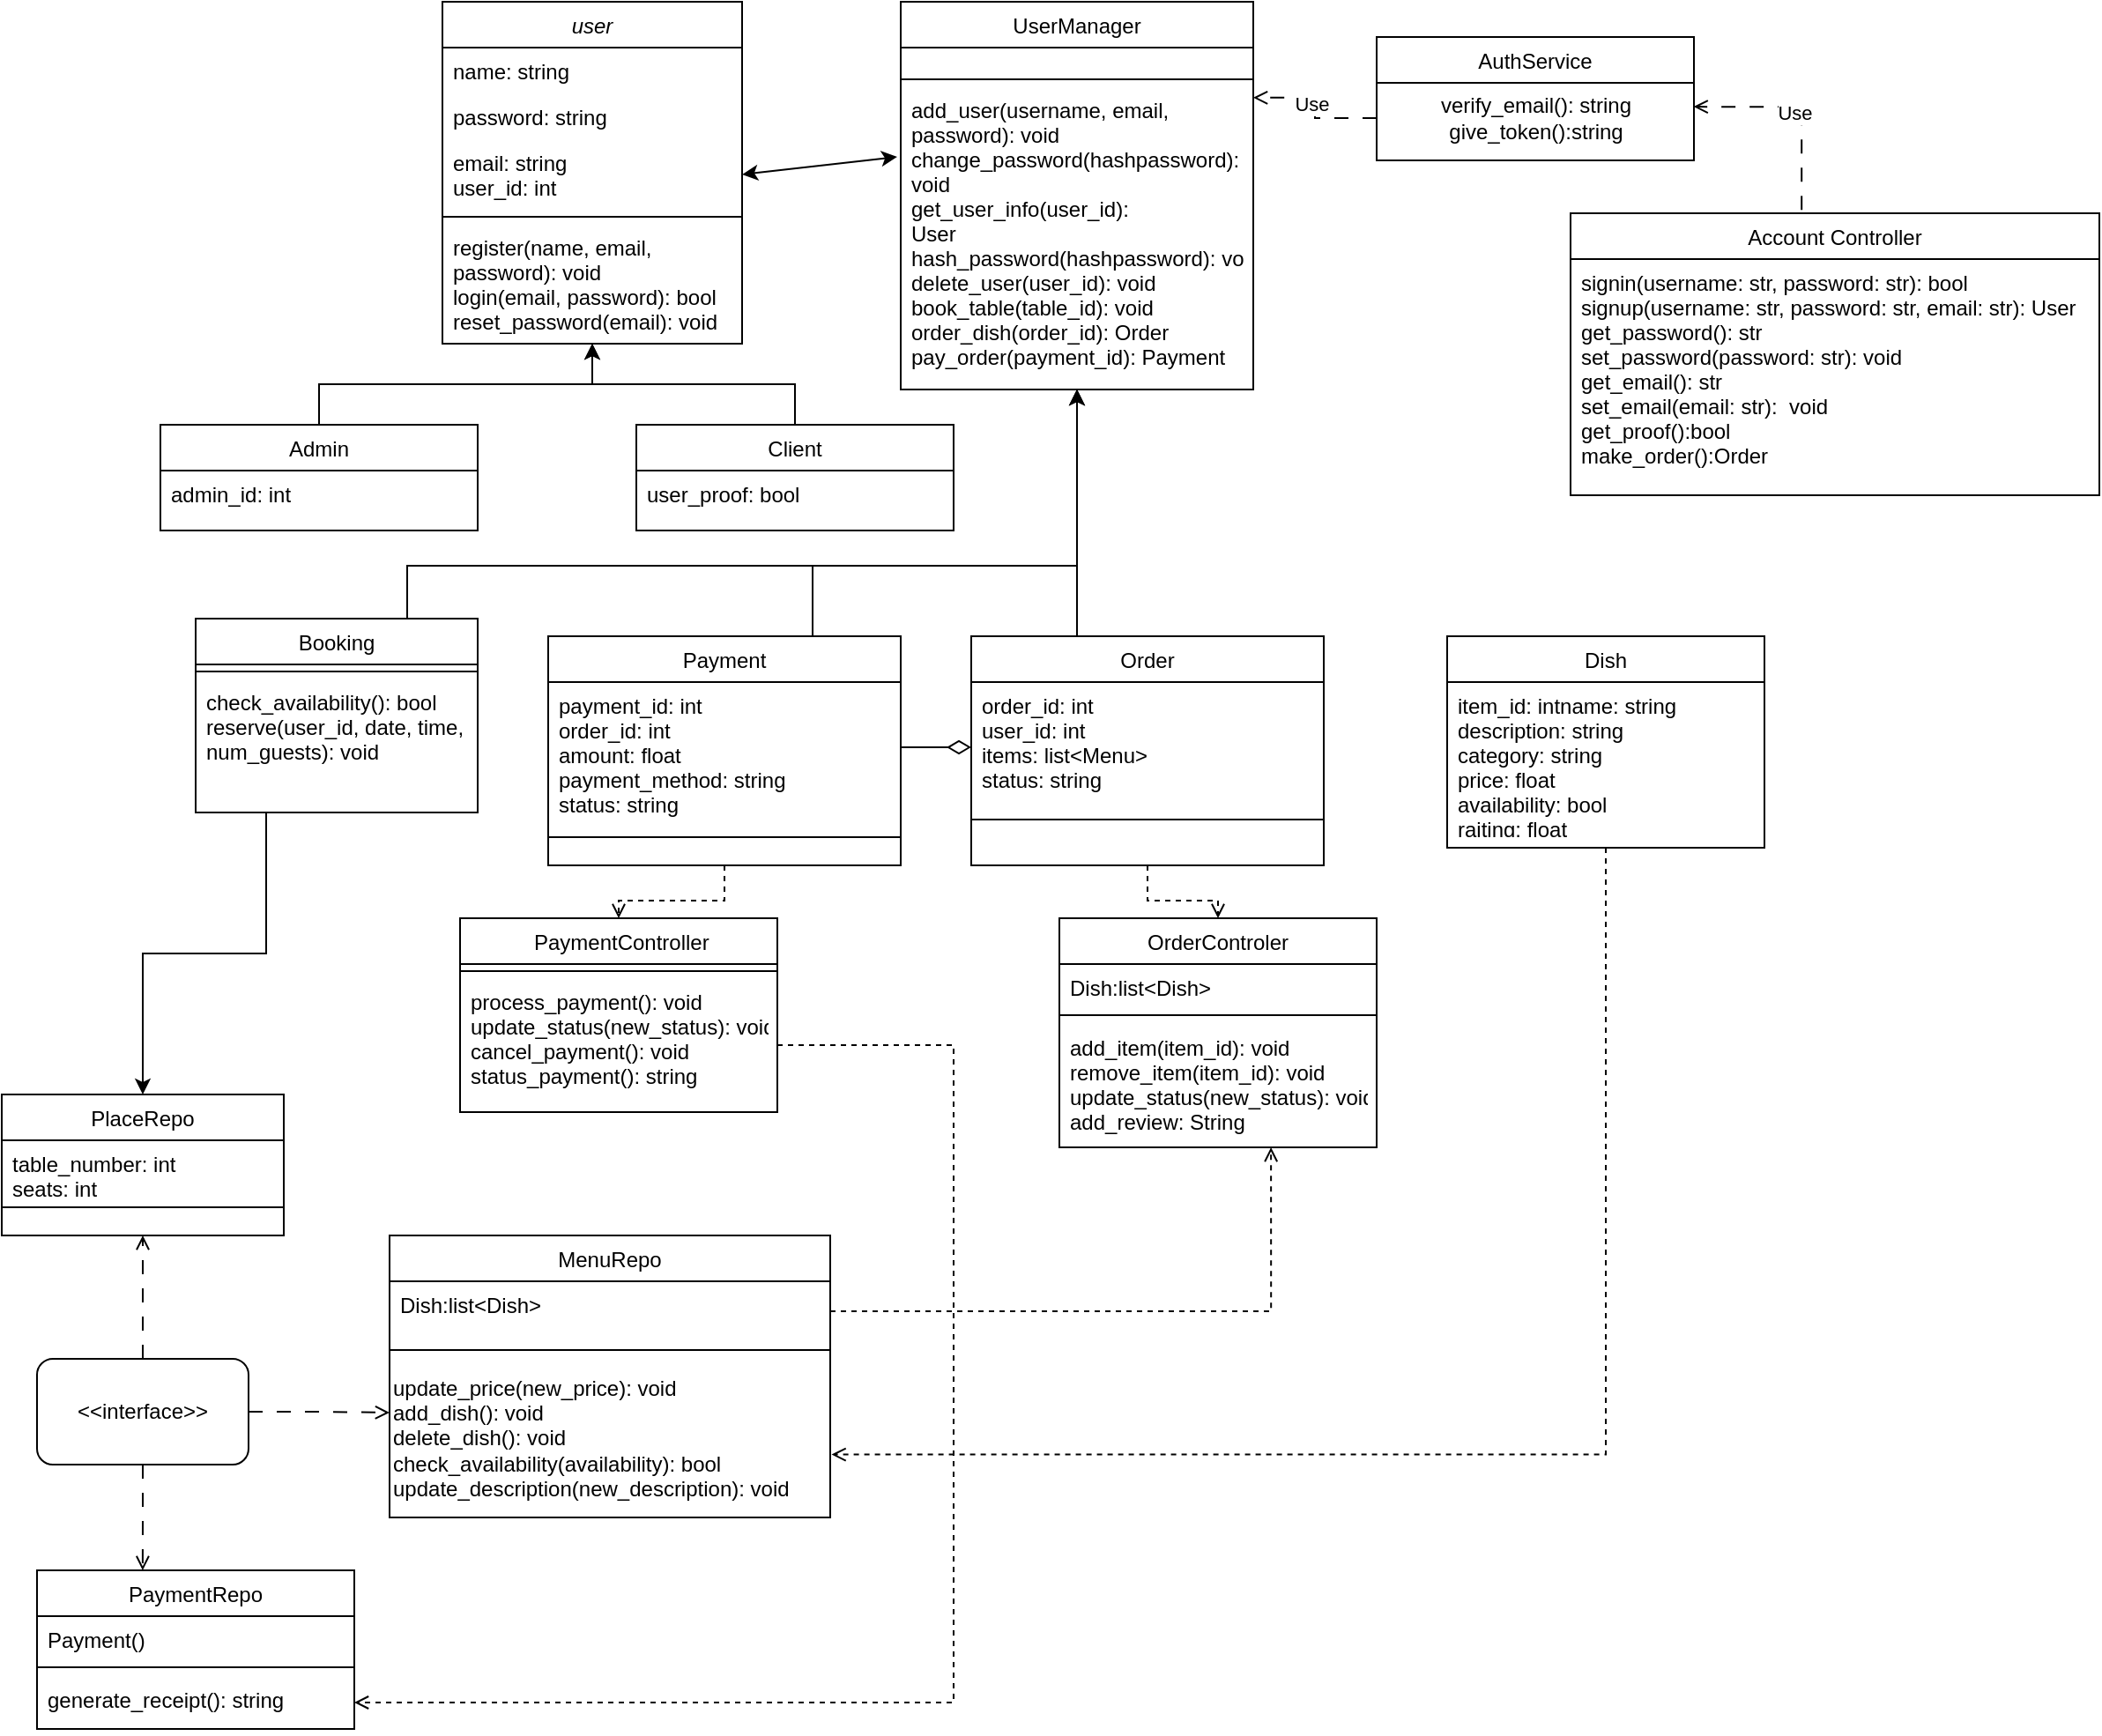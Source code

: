 <mxfile version="24.0.7" type="device">
  <diagram id="C5RBs43oDa-KdzZeNtuy" name="Page-1">
    <mxGraphModel dx="2327" dy="1965" grid="1" gridSize="10" guides="0" tooltips="1" connect="1" arrows="1" fold="1" page="1" pageScale="1" pageWidth="827" pageHeight="1169" math="0" shadow="0">
      <root>
        <mxCell id="WIyWlLk6GJQsqaUBKTNV-0" />
        <mxCell id="WIyWlLk6GJQsqaUBKTNV-1" parent="WIyWlLk6GJQsqaUBKTNV-0" />
        <mxCell id="zkfFHV4jXpPFQw0GAbJ--0" value="user" style="swimlane;fontStyle=2;align=center;verticalAlign=top;childLayout=stackLayout;horizontal=1;startSize=26;horizontalStack=0;resizeParent=1;resizeLast=0;collapsible=1;marginBottom=0;rounded=0;shadow=0;strokeWidth=1;" parent="WIyWlLk6GJQsqaUBKTNV-1" vertex="1">
          <mxGeometry x="110" y="-20" width="170" height="194" as="geometry">
            <mxRectangle x="230" y="140" width="160" height="26" as="alternateBounds" />
          </mxGeometry>
        </mxCell>
        <mxCell id="zkfFHV4jXpPFQw0GAbJ--1" value="name: string" style="text;align=left;verticalAlign=top;spacingLeft=4;spacingRight=4;overflow=hidden;rotatable=0;points=[[0,0.5],[1,0.5]];portConstraint=eastwest;" parent="zkfFHV4jXpPFQw0GAbJ--0" vertex="1">
          <mxGeometry y="26" width="170" height="26" as="geometry" />
        </mxCell>
        <mxCell id="zkfFHV4jXpPFQw0GAbJ--2" value="password: string" style="text;align=left;verticalAlign=top;spacingLeft=4;spacingRight=4;overflow=hidden;rotatable=0;points=[[0,0.5],[1,0.5]];portConstraint=eastwest;rounded=0;shadow=0;html=0;" parent="zkfFHV4jXpPFQw0GAbJ--0" vertex="1">
          <mxGeometry y="52" width="170" height="26" as="geometry" />
        </mxCell>
        <mxCell id="zkfFHV4jXpPFQw0GAbJ--3" value="email: string&#xa;user_id: int" style="text;align=left;verticalAlign=top;spacingLeft=4;spacingRight=4;overflow=hidden;rotatable=0;points=[[0,0.5],[1,0.5]];portConstraint=eastwest;rounded=0;shadow=0;html=0;" parent="zkfFHV4jXpPFQw0GAbJ--0" vertex="1">
          <mxGeometry y="78" width="170" height="40" as="geometry" />
        </mxCell>
        <mxCell id="zkfFHV4jXpPFQw0GAbJ--4" value="" style="line;html=1;strokeWidth=1;align=left;verticalAlign=middle;spacingTop=-1;spacingLeft=3;spacingRight=3;rotatable=0;labelPosition=right;points=[];portConstraint=eastwest;" parent="zkfFHV4jXpPFQw0GAbJ--0" vertex="1">
          <mxGeometry y="118" width="170" height="8" as="geometry" />
        </mxCell>
        <mxCell id="zkfFHV4jXpPFQw0GAbJ--5" value="register(name, email, &#xa;password): void&#xa;login(email, password): bool&#xa;reset_password(email): void" style="text;align=left;verticalAlign=top;spacingLeft=4;spacingRight=4;overflow=hidden;rotatable=0;points=[[0,0.5],[1,0.5]];portConstraint=eastwest;" parent="zkfFHV4jXpPFQw0GAbJ--0" vertex="1">
          <mxGeometry y="126" width="170" height="68" as="geometry" />
        </mxCell>
        <mxCell id="zkfFHV4jXpPFQw0GAbJ--6" value="PlaceRepo" style="swimlane;fontStyle=0;align=center;verticalAlign=top;childLayout=stackLayout;horizontal=1;startSize=26;horizontalStack=0;resizeParent=1;resizeLast=0;collapsible=1;marginBottom=0;rounded=0;shadow=0;strokeWidth=1;" parent="WIyWlLk6GJQsqaUBKTNV-1" vertex="1">
          <mxGeometry x="-140" y="600" width="160" height="80" as="geometry">
            <mxRectangle x="130" y="380" width="160" height="26" as="alternateBounds" />
          </mxGeometry>
        </mxCell>
        <mxCell id="zkfFHV4jXpPFQw0GAbJ--7" value="table_number: int&#xa;seats: int" style="text;align=left;verticalAlign=top;spacingLeft=4;spacingRight=4;overflow=hidden;rotatable=0;points=[[0,0.5],[1,0.5]];portConstraint=eastwest;" parent="zkfFHV4jXpPFQw0GAbJ--6" vertex="1">
          <mxGeometry y="26" width="160" height="34" as="geometry" />
        </mxCell>
        <mxCell id="zkfFHV4jXpPFQw0GAbJ--9" value="" style="line;html=1;strokeWidth=1;align=left;verticalAlign=middle;spacingTop=-1;spacingLeft=3;spacingRight=3;rotatable=0;labelPosition=right;points=[];portConstraint=eastwest;" parent="zkfFHV4jXpPFQw0GAbJ--6" vertex="1">
          <mxGeometry y="60" width="160" height="8" as="geometry" />
        </mxCell>
        <mxCell id="zkfFHV4jXpPFQw0GAbJ--13" value="Dish" style="swimlane;fontStyle=0;align=center;verticalAlign=top;childLayout=stackLayout;horizontal=1;startSize=26;horizontalStack=0;resizeParent=1;resizeLast=0;collapsible=1;marginBottom=0;rounded=0;shadow=0;strokeWidth=1;" parent="WIyWlLk6GJQsqaUBKTNV-1" vertex="1">
          <mxGeometry x="680" y="340" width="180" height="120" as="geometry">
            <mxRectangle x="330" y="360" width="170" height="26" as="alternateBounds" />
          </mxGeometry>
        </mxCell>
        <mxCell id="zkfFHV4jXpPFQw0GAbJ--14" value="item_id: intname: string&#xa;description: string&#xa;category: string&#xa;price: float&#xa;availability: bool&#xa;raiting: float" style="text;align=left;verticalAlign=top;spacingLeft=4;spacingRight=4;overflow=hidden;rotatable=0;points=[[0,0.5],[1,0.5]];portConstraint=eastwest;" parent="zkfFHV4jXpPFQw0GAbJ--13" vertex="1">
          <mxGeometry y="26" width="180" height="84" as="geometry" />
        </mxCell>
        <mxCell id="zkfFHV4jXpPFQw0GAbJ--17" value="UserManager" style="swimlane;fontStyle=0;align=center;verticalAlign=top;childLayout=stackLayout;horizontal=1;startSize=26;horizontalStack=0;resizeParent=1;resizeLast=0;collapsible=1;marginBottom=0;rounded=0;shadow=0;strokeWidth=1;" parent="WIyWlLk6GJQsqaUBKTNV-1" vertex="1">
          <mxGeometry x="370" y="-20" width="200" height="220" as="geometry">
            <mxRectangle x="550" y="140" width="160" height="26" as="alternateBounds" />
          </mxGeometry>
        </mxCell>
        <mxCell id="zkfFHV4jXpPFQw0GAbJ--18" value=" " style="text;align=left;verticalAlign=top;spacingLeft=4;spacingRight=4;overflow=hidden;rotatable=0;points=[[0,0.5],[1,0.5]];portConstraint=eastwest;" parent="zkfFHV4jXpPFQw0GAbJ--17" vertex="1">
          <mxGeometry y="26" width="200" height="14" as="geometry" />
        </mxCell>
        <mxCell id="zkfFHV4jXpPFQw0GAbJ--23" value="" style="line;html=1;strokeWidth=1;align=left;verticalAlign=middle;spacingTop=-1;spacingLeft=3;spacingRight=3;rotatable=0;labelPosition=right;points=[];portConstraint=eastwest;" parent="zkfFHV4jXpPFQw0GAbJ--17" vertex="1">
          <mxGeometry y="40" width="200" height="8" as="geometry" />
        </mxCell>
        <mxCell id="vr8BMnuC1cRPPVrgdq8o-1" value="add_user(username, email,&#xa;password): void&#xa;change_password(hashpassword):&#xa;void&#xa;get_user_info(user_id): &#xa;User&#xa;hash_password(hashpassword): void&#xa;delete_user(user_id): void&#xa;book_table(table_id): void&#xa;order_dish(order_id): Order&#xa;pay_order(payment_id): Payment" style="text;align=left;verticalAlign=top;spacingLeft=4;spacingRight=4;overflow=hidden;rotatable=0;points=[[0,0.5],[1,0.5]];portConstraint=eastwest;" parent="zkfFHV4jXpPFQw0GAbJ--17" vertex="1">
          <mxGeometry y="48" width="200" height="160" as="geometry" />
        </mxCell>
        <mxCell id="qma_NfdM18eDGnIWK3-P-87" style="edgeStyle=orthogonalEdgeStyle;rounded=0;orthogonalLoop=1;jettySize=auto;html=1;exitX=0.25;exitY=0;exitDx=0;exitDy=0;entryX=0.5;entryY=1;entryDx=0;entryDy=0;" parent="WIyWlLk6GJQsqaUBKTNV-1" source="vr8BMnuC1cRPPVrgdq8o-4" target="zkfFHV4jXpPFQw0GAbJ--17" edge="1">
          <mxGeometry relative="1" as="geometry">
            <Array as="points">
              <mxPoint x="470" y="340" />
            </Array>
          </mxGeometry>
        </mxCell>
        <mxCell id="qma_NfdM18eDGnIWK3-P-93" style="edgeStyle=orthogonalEdgeStyle;rounded=0;orthogonalLoop=1;jettySize=auto;html=1;exitX=0.5;exitY=1;exitDx=0;exitDy=0;entryX=0.5;entryY=0;entryDx=0;entryDy=0;dashed=1;endArrow=open;endFill=0;" parent="WIyWlLk6GJQsqaUBKTNV-1" source="vr8BMnuC1cRPPVrgdq8o-4" target="qma_NfdM18eDGnIWK3-P-67" edge="1">
          <mxGeometry relative="1" as="geometry" />
        </mxCell>
        <mxCell id="vr8BMnuC1cRPPVrgdq8o-4" value="Order" style="swimlane;fontStyle=0;align=center;verticalAlign=top;childLayout=stackLayout;horizontal=1;startSize=26;horizontalStack=0;resizeParent=1;resizeLast=0;collapsible=1;marginBottom=0;rounded=0;shadow=0;strokeWidth=1;" parent="WIyWlLk6GJQsqaUBKTNV-1" vertex="1">
          <mxGeometry x="410" y="340" width="200" height="130" as="geometry">
            <mxRectangle x="130" y="380" width="160" height="26" as="alternateBounds" />
          </mxGeometry>
        </mxCell>
        <mxCell id="vr8BMnuC1cRPPVrgdq8o-5" value="order_id: int&#xa;user_id: int&#xa;items: list&lt;Menu&gt;&#xa;status: string" style="text;align=left;verticalAlign=top;spacingLeft=4;spacingRight=4;overflow=hidden;rotatable=0;points=[[0,0.5],[1,0.5]];portConstraint=eastwest;" parent="vr8BMnuC1cRPPVrgdq8o-4" vertex="1">
          <mxGeometry y="26" width="200" height="74" as="geometry" />
        </mxCell>
        <mxCell id="vr8BMnuC1cRPPVrgdq8o-7" value="" style="line;html=1;strokeWidth=1;align=left;verticalAlign=middle;spacingTop=-1;spacingLeft=3;spacingRight=3;rotatable=0;labelPosition=right;points=[];portConstraint=eastwest;" parent="vr8BMnuC1cRPPVrgdq8o-4" vertex="1">
          <mxGeometry y="100" width="200" height="8" as="geometry" />
        </mxCell>
        <mxCell id="qma_NfdM18eDGnIWK3-P-85" style="edgeStyle=orthogonalEdgeStyle;rounded=0;orthogonalLoop=1;jettySize=auto;html=1;exitX=0.75;exitY=0;exitDx=0;exitDy=0;entryX=0.5;entryY=1;entryDx=0;entryDy=0;" parent="WIyWlLk6GJQsqaUBKTNV-1" source="vr8BMnuC1cRPPVrgdq8o-10" target="zkfFHV4jXpPFQw0GAbJ--17" edge="1">
          <mxGeometry relative="1" as="geometry">
            <Array as="points">
              <mxPoint x="320" y="300" />
              <mxPoint x="470" y="300" />
            </Array>
          </mxGeometry>
        </mxCell>
        <mxCell id="qma_NfdM18eDGnIWK3-P-89" style="edgeStyle=orthogonalEdgeStyle;rounded=0;orthogonalLoop=1;jettySize=auto;html=1;exitX=0.5;exitY=1;exitDx=0;exitDy=0;entryX=0.5;entryY=0;entryDx=0;entryDy=0;dashed=1;endArrow=open;endFill=0;" parent="WIyWlLk6GJQsqaUBKTNV-1" source="vr8BMnuC1cRPPVrgdq8o-10" target="qma_NfdM18eDGnIWK3-P-53" edge="1">
          <mxGeometry relative="1" as="geometry" />
        </mxCell>
        <mxCell id="vr8BMnuC1cRPPVrgdq8o-10" value="Payment" style="swimlane;fontStyle=0;align=center;verticalAlign=top;childLayout=stackLayout;horizontal=1;startSize=26;horizontalStack=0;resizeParent=1;resizeLast=0;collapsible=1;marginBottom=0;rounded=0;shadow=0;strokeWidth=1;" parent="WIyWlLk6GJQsqaUBKTNV-1" vertex="1">
          <mxGeometry x="170" y="340" width="200" height="130" as="geometry">
            <mxRectangle x="130" y="380" width="160" height="26" as="alternateBounds" />
          </mxGeometry>
        </mxCell>
        <mxCell id="vr8BMnuC1cRPPVrgdq8o-11" value="payment_id: int&#xa;order_id: int&#xa;amount: float&#xa;payment_method: string&#xa;status: string  " style="text;align=left;verticalAlign=top;spacingLeft=4;spacingRight=4;overflow=hidden;rotatable=0;points=[[0,0.5],[1,0.5]];portConstraint=eastwest;" parent="vr8BMnuC1cRPPVrgdq8o-10" vertex="1">
          <mxGeometry y="26" width="200" height="84" as="geometry" />
        </mxCell>
        <mxCell id="vr8BMnuC1cRPPVrgdq8o-13" value="" style="line;html=1;strokeWidth=1;align=left;verticalAlign=middle;spacingTop=-1;spacingLeft=3;spacingRight=3;rotatable=0;labelPosition=right;points=[];portConstraint=eastwest;" parent="vr8BMnuC1cRPPVrgdq8o-10" vertex="1">
          <mxGeometry y="110" width="200" height="8" as="geometry" />
        </mxCell>
        <mxCell id="rEorf54mz1UhWkraN7CU-1" style="edgeStyle=none;curved=1;rounded=0;orthogonalLoop=1;jettySize=auto;html=1;exitX=0.25;exitY=0;exitDx=0;exitDy=0;fontSize=12;startSize=8;endSize=8;" parent="WIyWlLk6GJQsqaUBKTNV-1" source="vr8BMnuC1cRPPVrgdq8o-10" target="vr8BMnuC1cRPPVrgdq8o-10" edge="1">
          <mxGeometry relative="1" as="geometry" />
        </mxCell>
        <mxCell id="qma_NfdM18eDGnIWK3-P-5" value="PaymentRepo" style="swimlane;fontStyle=0;align=center;verticalAlign=top;childLayout=stackLayout;horizontal=1;startSize=26;horizontalStack=0;resizeParent=1;resizeLast=0;collapsible=1;marginBottom=0;rounded=0;shadow=0;strokeWidth=1;" parent="WIyWlLk6GJQsqaUBKTNV-1" vertex="1">
          <mxGeometry x="-120" y="870" width="180" height="90" as="geometry">
            <mxRectangle x="330" y="360" width="170" height="26" as="alternateBounds" />
          </mxGeometry>
        </mxCell>
        <mxCell id="qma_NfdM18eDGnIWK3-P-6" value="Payment()" style="text;align=left;verticalAlign=top;spacingLeft=4;spacingRight=4;overflow=hidden;rotatable=0;points=[[0,0.5],[1,0.5]];portConstraint=eastwest;" parent="qma_NfdM18eDGnIWK3-P-5" vertex="1">
          <mxGeometry y="26" width="180" height="24" as="geometry" />
        </mxCell>
        <mxCell id="qma_NfdM18eDGnIWK3-P-7" value="" style="line;html=1;strokeWidth=1;align=left;verticalAlign=middle;spacingTop=-1;spacingLeft=3;spacingRight=3;rotatable=0;labelPosition=right;points=[];portConstraint=eastwest;" parent="qma_NfdM18eDGnIWK3-P-5" vertex="1">
          <mxGeometry y="50" width="180" height="10" as="geometry" />
        </mxCell>
        <mxCell id="qma_NfdM18eDGnIWK3-P-52" value="generate_receipt(): string " style="text;align=left;verticalAlign=top;spacingLeft=4;spacingRight=4;overflow=hidden;rotatable=0;points=[[0,0.5],[1,0.5]];portConstraint=eastwest;" parent="qma_NfdM18eDGnIWK3-P-5" vertex="1">
          <mxGeometry y="60" width="180" height="30" as="geometry" />
        </mxCell>
        <mxCell id="qma_NfdM18eDGnIWK3-P-86" style="edgeStyle=orthogonalEdgeStyle;rounded=0;orthogonalLoop=1;jettySize=auto;html=1;exitX=0.75;exitY=0;exitDx=0;exitDy=0;entryX=0.5;entryY=1;entryDx=0;entryDy=0;" parent="WIyWlLk6GJQsqaUBKTNV-1" source="qma_NfdM18eDGnIWK3-P-9" target="zkfFHV4jXpPFQw0GAbJ--17" edge="1">
          <mxGeometry relative="1" as="geometry">
            <Array as="points">
              <mxPoint x="90" y="300" />
              <mxPoint x="470" y="300" />
            </Array>
          </mxGeometry>
        </mxCell>
        <mxCell id="qma_NfdM18eDGnIWK3-P-88" style="edgeStyle=orthogonalEdgeStyle;rounded=0;orthogonalLoop=1;jettySize=auto;html=1;exitX=0.25;exitY=1;exitDx=0;exitDy=0;entryX=0.5;entryY=0;entryDx=0;entryDy=0;" parent="WIyWlLk6GJQsqaUBKTNV-1" source="qma_NfdM18eDGnIWK3-P-9" target="zkfFHV4jXpPFQw0GAbJ--6" edge="1">
          <mxGeometry relative="1" as="geometry" />
        </mxCell>
        <mxCell id="qma_NfdM18eDGnIWK3-P-9" value="Booking" style="swimlane;fontStyle=0;align=center;verticalAlign=top;childLayout=stackLayout;horizontal=1;startSize=26;horizontalStack=0;resizeParent=1;resizeLast=0;collapsible=1;marginBottom=0;rounded=0;shadow=0;strokeWidth=1;" parent="WIyWlLk6GJQsqaUBKTNV-1" vertex="1">
          <mxGeometry x="-30" y="330" width="160" height="110" as="geometry">
            <mxRectangle x="130" y="380" width="160" height="26" as="alternateBounds" />
          </mxGeometry>
        </mxCell>
        <mxCell id="qma_NfdM18eDGnIWK3-P-11" value="" style="line;html=1;strokeWidth=1;align=left;verticalAlign=middle;spacingTop=-1;spacingLeft=3;spacingRight=3;rotatable=0;labelPosition=right;points=[];portConstraint=eastwest;" parent="qma_NfdM18eDGnIWK3-P-9" vertex="1">
          <mxGeometry y="26" width="160" height="8" as="geometry" />
        </mxCell>
        <mxCell id="qma_NfdM18eDGnIWK3-P-12" value="check_availability(): bool&#xa;reserve(user_id, date, time,&#xa;num_guests): void" style="text;align=left;verticalAlign=top;spacingLeft=4;spacingRight=4;overflow=hidden;rotatable=0;points=[[0,0.5],[1,0.5]];portConstraint=eastwest;" parent="qma_NfdM18eDGnIWK3-P-9" vertex="1">
          <mxGeometry y="34" width="160" height="52" as="geometry" />
        </mxCell>
        <mxCell id="qma_NfdM18eDGnIWK3-P-17" value="MenuRepo" style="swimlane;fontStyle=0;align=center;verticalAlign=top;childLayout=stackLayout;horizontal=1;startSize=26;horizontalStack=0;resizeParent=1;resizeLast=0;collapsible=1;marginBottom=0;rounded=0;shadow=0;strokeWidth=1;" parent="WIyWlLk6GJQsqaUBKTNV-1" vertex="1">
          <mxGeometry x="80" y="680" width="250" height="160" as="geometry">
            <mxRectangle x="330" y="360" width="170" height="26" as="alternateBounds" />
          </mxGeometry>
        </mxCell>
        <mxCell id="qma_NfdM18eDGnIWK3-P-18" value="Dish:list&lt;Dish&gt;" style="text;align=left;verticalAlign=top;spacingLeft=4;spacingRight=4;overflow=hidden;rotatable=0;points=[[0,0.5],[1,0.5]];portConstraint=eastwest;" parent="qma_NfdM18eDGnIWK3-P-17" vertex="1">
          <mxGeometry y="26" width="250" height="34" as="geometry" />
        </mxCell>
        <mxCell id="qma_NfdM18eDGnIWK3-P-19" value="" style="line;html=1;strokeWidth=1;align=left;verticalAlign=middle;spacingTop=-1;spacingLeft=3;spacingRight=3;rotatable=0;labelPosition=right;points=[];portConstraint=eastwest;" parent="qma_NfdM18eDGnIWK3-P-17" vertex="1">
          <mxGeometry y="60" width="250" height="10" as="geometry" />
        </mxCell>
        <mxCell id="qma_NfdM18eDGnIWK3-P-20" value="update_price(new_price): void&lt;div&gt;add_dish(): void&lt;/div&gt;&lt;div&gt;delete_dish(): void&lt;/div&gt;&lt;div&gt;check_availability(availability): bool&lt;/div&gt;&lt;div&gt;update_description(new_description): void&lt;/div&gt;" style="text;html=1;align=left;verticalAlign=middle;resizable=0;points=[];autosize=1;strokeColor=none;fillColor=none;" parent="qma_NfdM18eDGnIWK3-P-17" vertex="1">
          <mxGeometry y="70" width="250" height="90" as="geometry" />
        </mxCell>
        <mxCell id="qma_NfdM18eDGnIWK3-P-41" style="edgeStyle=orthogonalEdgeStyle;rounded=0;orthogonalLoop=1;jettySize=auto;html=1;exitX=0.5;exitY=0;exitDx=0;exitDy=0;entryX=0.5;entryY=1;entryDx=0;entryDy=0;" parent="WIyWlLk6GJQsqaUBKTNV-1" source="qma_NfdM18eDGnIWK3-P-21" target="zkfFHV4jXpPFQw0GAbJ--0" edge="1">
          <mxGeometry relative="1" as="geometry" />
        </mxCell>
        <mxCell id="qma_NfdM18eDGnIWK3-P-21" value="Admin" style="swimlane;fontStyle=0;align=center;verticalAlign=top;childLayout=stackLayout;horizontal=1;startSize=26;horizontalStack=0;resizeParent=1;resizeLast=0;collapsible=1;marginBottom=0;rounded=0;shadow=0;strokeWidth=1;" parent="WIyWlLk6GJQsqaUBKTNV-1" vertex="1">
          <mxGeometry x="-50" y="220" width="180" height="60" as="geometry">
            <mxRectangle x="330" y="360" width="170" height="26" as="alternateBounds" />
          </mxGeometry>
        </mxCell>
        <mxCell id="qma_NfdM18eDGnIWK3-P-22" value="admin_id: int" style="text;align=left;verticalAlign=top;spacingLeft=4;spacingRight=4;overflow=hidden;rotatable=0;points=[[0,0.5],[1,0.5]];portConstraint=eastwest;" parent="qma_NfdM18eDGnIWK3-P-21" vertex="1">
          <mxGeometry y="26" width="180" height="34" as="geometry" />
        </mxCell>
        <mxCell id="qma_NfdM18eDGnIWK3-P-42" style="edgeStyle=orthogonalEdgeStyle;rounded=0;orthogonalLoop=1;jettySize=auto;html=1;exitX=0.5;exitY=0;exitDx=0;exitDy=0;entryX=0.5;entryY=1;entryDx=0;entryDy=0;" parent="WIyWlLk6GJQsqaUBKTNV-1" source="qma_NfdM18eDGnIWK3-P-25" target="zkfFHV4jXpPFQw0GAbJ--0" edge="1">
          <mxGeometry relative="1" as="geometry" />
        </mxCell>
        <mxCell id="qma_NfdM18eDGnIWK3-P-25" value="Client" style="swimlane;fontStyle=0;align=center;verticalAlign=top;childLayout=stackLayout;horizontal=1;startSize=26;horizontalStack=0;resizeParent=1;resizeLast=0;collapsible=1;marginBottom=0;rounded=0;shadow=0;strokeWidth=1;" parent="WIyWlLk6GJQsqaUBKTNV-1" vertex="1">
          <mxGeometry x="220" y="220" width="180" height="60" as="geometry">
            <mxRectangle x="330" y="360" width="170" height="26" as="alternateBounds" />
          </mxGeometry>
        </mxCell>
        <mxCell id="qma_NfdM18eDGnIWK3-P-26" value="user_proof: bool" style="text;align=left;verticalAlign=top;spacingLeft=4;spacingRight=4;overflow=hidden;rotatable=0;points=[[0,0.5],[1,0.5]];portConstraint=eastwest;" parent="qma_NfdM18eDGnIWK3-P-25" vertex="1">
          <mxGeometry y="26" width="180" height="34" as="geometry" />
        </mxCell>
        <mxCell id="qma_NfdM18eDGnIWK3-P-43" value="AuthService" style="swimlane;fontStyle=0;align=center;verticalAlign=top;childLayout=stackLayout;horizontal=1;startSize=26;horizontalStack=0;resizeParent=1;resizeLast=0;collapsible=1;marginBottom=0;rounded=0;shadow=0;strokeWidth=1;" parent="WIyWlLk6GJQsqaUBKTNV-1" vertex="1">
          <mxGeometry x="640" width="180" height="70" as="geometry">
            <mxRectangle x="550" y="140" width="160" height="26" as="alternateBounds" />
          </mxGeometry>
        </mxCell>
        <mxCell id="qma_NfdM18eDGnIWK3-P-51" value="verify_email(): string&lt;div&gt;give_token():string&lt;/div&gt;" style="text;html=1;align=center;verticalAlign=middle;resizable=0;points=[];autosize=1;strokeColor=none;fillColor=none;" parent="qma_NfdM18eDGnIWK3-P-43" vertex="1">
          <mxGeometry y="26" width="180" height="40" as="geometry" />
        </mxCell>
        <mxCell id="qma_NfdM18eDGnIWK3-P-47" value="Account Controller" style="swimlane;fontStyle=0;align=center;verticalAlign=top;childLayout=stackLayout;horizontal=1;startSize=26;horizontalStack=0;resizeParent=1;resizeLast=0;collapsible=1;marginBottom=0;rounded=0;shadow=0;strokeWidth=1;" parent="WIyWlLk6GJQsqaUBKTNV-1" vertex="1">
          <mxGeometry x="750" y="100" width="300" height="160" as="geometry">
            <mxRectangle x="550" y="140" width="160" height="26" as="alternateBounds" />
          </mxGeometry>
        </mxCell>
        <mxCell id="qma_NfdM18eDGnIWK3-P-50" value="signin(username: str, password: str): bool &#xa;signup(username: str, password: str, email: str): User&#xa;get_password(): str&#xa;set_password(password: str): void&#xa;get_email(): str&#xa;set_email(email: str):  void&#xa;get_proof():bool&#xa;make_order():Order" style="text;align=left;verticalAlign=top;spacingLeft=4;spacingRight=4;overflow=hidden;rotatable=0;points=[[0,0.5],[1,0.5]];portConstraint=eastwest;" parent="qma_NfdM18eDGnIWK3-P-47" vertex="1">
          <mxGeometry y="26" width="300" height="124" as="geometry" />
        </mxCell>
        <mxCell id="qma_NfdM18eDGnIWK3-P-53" value=" PaymentController" style="swimlane;fontStyle=0;align=center;verticalAlign=top;childLayout=stackLayout;horizontal=1;startSize=26;horizontalStack=0;resizeParent=1;resizeLast=0;collapsible=1;marginBottom=0;rounded=0;shadow=0;strokeWidth=1;" parent="WIyWlLk6GJQsqaUBKTNV-1" vertex="1">
          <mxGeometry x="120" y="500" width="180" height="110" as="geometry">
            <mxRectangle x="130" y="380" width="160" height="26" as="alternateBounds" />
          </mxGeometry>
        </mxCell>
        <mxCell id="qma_NfdM18eDGnIWK3-P-55" value="" style="line;html=1;strokeWidth=1;align=left;verticalAlign=middle;spacingTop=-1;spacingLeft=3;spacingRight=3;rotatable=0;labelPosition=right;points=[];portConstraint=eastwest;" parent="qma_NfdM18eDGnIWK3-P-53" vertex="1">
          <mxGeometry y="26" width="180" height="8" as="geometry" />
        </mxCell>
        <mxCell id="qma_NfdM18eDGnIWK3-P-54" value="process_payment(): void&#xa;update_status(new_status): void&#xa;cancel_payment(): void&#xa;status_payment(): string&#xa;" style="text;align=left;verticalAlign=top;spacingLeft=4;spacingRight=4;overflow=hidden;rotatable=0;points=[[0,0.5],[1,0.5]];portConstraint=eastwest;" parent="qma_NfdM18eDGnIWK3-P-53" vertex="1">
          <mxGeometry y="34" width="180" height="76" as="geometry" />
        </mxCell>
        <mxCell id="qma_NfdM18eDGnIWK3-P-62" style="edgeStyle=orthogonalEdgeStyle;rounded=0;orthogonalLoop=1;jettySize=auto;html=1;exitX=0.5;exitY=0;exitDx=0;exitDy=0;entryX=0.5;entryY=1;entryDx=0;entryDy=0;dashed=1;dashPattern=8 8;endArrow=open;endFill=0;" parent="WIyWlLk6GJQsqaUBKTNV-1" source="qma_NfdM18eDGnIWK3-P-61" target="zkfFHV4jXpPFQw0GAbJ--6" edge="1">
          <mxGeometry relative="1" as="geometry">
            <mxPoint x="-50" y="690" as="targetPoint" />
          </mxGeometry>
        </mxCell>
        <mxCell id="qma_NfdM18eDGnIWK3-P-61" value="&amp;lt;&amp;lt;interface&amp;gt;&amp;gt;" style="rounded=1;whiteSpace=wrap;html=1;" parent="WIyWlLk6GJQsqaUBKTNV-1" vertex="1">
          <mxGeometry x="-120" y="750" width="120" height="60" as="geometry" />
        </mxCell>
        <mxCell id="qma_NfdM18eDGnIWK3-P-63" style="edgeStyle=orthogonalEdgeStyle;rounded=0;orthogonalLoop=1;jettySize=auto;html=1;exitX=1;exitY=0.5;exitDx=0;exitDy=0;entryX=0;entryY=0.339;entryDx=0;entryDy=0;entryPerimeter=0;dashed=1;dashPattern=8 8;endArrow=open;endFill=0;" parent="WIyWlLk6GJQsqaUBKTNV-1" source="qma_NfdM18eDGnIWK3-P-61" target="qma_NfdM18eDGnIWK3-P-20" edge="1">
          <mxGeometry relative="1" as="geometry" />
        </mxCell>
        <mxCell id="qma_NfdM18eDGnIWK3-P-67" value="OrderControler" style="swimlane;fontStyle=0;align=center;verticalAlign=top;childLayout=stackLayout;horizontal=1;startSize=26;horizontalStack=0;resizeParent=1;resizeLast=0;collapsible=1;marginBottom=0;rounded=0;shadow=0;strokeWidth=1;" parent="WIyWlLk6GJQsqaUBKTNV-1" vertex="1">
          <mxGeometry x="460" y="500" width="180" height="130" as="geometry">
            <mxRectangle x="330" y="360" width="170" height="26" as="alternateBounds" />
          </mxGeometry>
        </mxCell>
        <mxCell id="qma_NfdM18eDGnIWK3-P-68" value="Dish:list&lt;Dish&gt;" style="text;align=left;verticalAlign=top;spacingLeft=4;spacingRight=4;overflow=hidden;rotatable=0;points=[[0,0.5],[1,0.5]];portConstraint=eastwest;" parent="qma_NfdM18eDGnIWK3-P-67" vertex="1">
          <mxGeometry y="26" width="180" height="24" as="geometry" />
        </mxCell>
        <mxCell id="qma_NfdM18eDGnIWK3-P-69" value="" style="line;html=1;strokeWidth=1;align=left;verticalAlign=middle;spacingTop=-1;spacingLeft=3;spacingRight=3;rotatable=0;labelPosition=right;points=[];portConstraint=eastwest;" parent="qma_NfdM18eDGnIWK3-P-67" vertex="1">
          <mxGeometry y="50" width="180" height="10" as="geometry" />
        </mxCell>
        <mxCell id="qma_NfdM18eDGnIWK3-P-70" value="add_item(item_id): void&#xa;remove_item(item_id): void&#xa;update_status(new_status): void&#xa;add_review: String&#xa;" style="text;align=left;verticalAlign=top;spacingLeft=4;spacingRight=4;overflow=hidden;rotatable=0;points=[[0,0.5],[1,0.5]];portConstraint=eastwest;" parent="qma_NfdM18eDGnIWK3-P-67" vertex="1">
          <mxGeometry y="60" width="180" height="70" as="geometry" />
        </mxCell>
        <mxCell id="qma_NfdM18eDGnIWK3-P-71" style="edgeStyle=orthogonalEdgeStyle;rounded=0;orthogonalLoop=1;jettySize=auto;html=1;exitX=0.5;exitY=1;exitDx=0;exitDy=0;entryX=0.333;entryY=0;entryDx=0;entryDy=0;entryPerimeter=0;dashed=1;endArrow=open;endFill=0;dashPattern=8 8;" parent="WIyWlLk6GJQsqaUBKTNV-1" source="qma_NfdM18eDGnIWK3-P-61" target="qma_NfdM18eDGnIWK3-P-5" edge="1">
          <mxGeometry relative="1" as="geometry" />
        </mxCell>
        <mxCell id="qma_NfdM18eDGnIWK3-P-72" value="" style="endArrow=classic;startArrow=classic;html=1;rounded=0;exitX=1;exitY=0.5;exitDx=0;exitDy=0;entryX=-0.01;entryY=0.25;entryDx=0;entryDy=0;entryPerimeter=0;" parent="WIyWlLk6GJQsqaUBKTNV-1" source="zkfFHV4jXpPFQw0GAbJ--3" target="vr8BMnuC1cRPPVrgdq8o-1" edge="1">
          <mxGeometry width="50" height="50" relative="1" as="geometry">
            <mxPoint x="300" y="120" as="sourcePoint" />
            <mxPoint x="330" y="190" as="targetPoint" />
          </mxGeometry>
        </mxCell>
        <mxCell id="qma_NfdM18eDGnIWK3-P-73" style="edgeStyle=orthogonalEdgeStyle;rounded=0;orthogonalLoop=1;jettySize=auto;html=1;entryX=1;entryY=0.04;entryDx=0;entryDy=0;entryPerimeter=0;dashed=1;dashPattern=8 8;endArrow=open;endFill=0;" parent="WIyWlLk6GJQsqaUBKTNV-1" source="qma_NfdM18eDGnIWK3-P-51" target="vr8BMnuC1cRPPVrgdq8o-1" edge="1">
          <mxGeometry relative="1" as="geometry" />
        </mxCell>
        <mxCell id="qma_NfdM18eDGnIWK3-P-74" value="Use" style="edgeLabel;html=1;align=center;verticalAlign=middle;resizable=0;points=[];" parent="qma_NfdM18eDGnIWK3-P-73" vertex="1" connectable="0">
          <mxGeometry x="0.057" y="3" relative="1" as="geometry">
            <mxPoint x="1" as="offset" />
          </mxGeometry>
        </mxCell>
        <mxCell id="qma_NfdM18eDGnIWK3-P-80" style="edgeStyle=orthogonalEdgeStyle;rounded=0;orthogonalLoop=1;jettySize=auto;html=1;entryX=0.999;entryY=0.339;entryDx=0;entryDy=0;entryPerimeter=0;dashed=1;dashPattern=8 8;endArrow=open;endFill=0;exitX=0.437;exitY=-0.012;exitDx=0;exitDy=0;exitPerimeter=0;" parent="WIyWlLk6GJQsqaUBKTNV-1" source="qma_NfdM18eDGnIWK3-P-47" target="qma_NfdM18eDGnIWK3-P-51" edge="1">
          <mxGeometry relative="1" as="geometry">
            <mxPoint x="890" y="40" as="sourcePoint" />
            <mxPoint x="820" y="40" as="targetPoint" />
          </mxGeometry>
        </mxCell>
        <mxCell id="qma_NfdM18eDGnIWK3-P-81" value="Use" style="edgeLabel;html=1;align=center;verticalAlign=middle;resizable=0;points=[];" parent="qma_NfdM18eDGnIWK3-P-80" vertex="1" connectable="0">
          <mxGeometry x="0.057" y="3" relative="1" as="geometry">
            <mxPoint x="1" as="offset" />
          </mxGeometry>
        </mxCell>
        <mxCell id="qma_NfdM18eDGnIWK3-P-90" style="edgeStyle=orthogonalEdgeStyle;rounded=0;orthogonalLoop=1;jettySize=auto;html=1;exitX=1;exitY=0.5;exitDx=0;exitDy=0;entryX=1;entryY=0.5;entryDx=0;entryDy=0;dashed=1;endArrow=open;endFill=0;" parent="WIyWlLk6GJQsqaUBKTNV-1" source="qma_NfdM18eDGnIWK3-P-54" target="qma_NfdM18eDGnIWK3-P-52" edge="1">
          <mxGeometry relative="1" as="geometry">
            <Array as="points">
              <mxPoint x="400" y="572" />
              <mxPoint x="400" y="945" />
            </Array>
          </mxGeometry>
        </mxCell>
        <mxCell id="qma_NfdM18eDGnIWK3-P-92" style="edgeStyle=orthogonalEdgeStyle;rounded=0;orthogonalLoop=1;jettySize=auto;html=1;entryX=1.003;entryY=0.603;entryDx=0;entryDy=0;entryPerimeter=0;dashed=1;endArrow=open;endFill=0;" parent="WIyWlLk6GJQsqaUBKTNV-1" source="zkfFHV4jXpPFQw0GAbJ--13" target="qma_NfdM18eDGnIWK3-P-20" edge="1">
          <mxGeometry relative="1" as="geometry">
            <Array as="points">
              <mxPoint x="770" y="804" />
            </Array>
          </mxGeometry>
        </mxCell>
        <mxCell id="qma_NfdM18eDGnIWK3-P-95" style="edgeStyle=orthogonalEdgeStyle;rounded=0;orthogonalLoop=1;jettySize=auto;html=1;exitX=1;exitY=0.5;exitDx=0;exitDy=0;entryX=0.667;entryY=1;entryDx=0;entryDy=0;entryPerimeter=0;startArrow=none;startFill=0;endArrow=open;endFill=0;dashed=1;" parent="WIyWlLk6GJQsqaUBKTNV-1" source="qma_NfdM18eDGnIWK3-P-18" target="qma_NfdM18eDGnIWK3-P-70" edge="1">
          <mxGeometry relative="1" as="geometry" />
        </mxCell>
        <mxCell id="qma_NfdM18eDGnIWK3-P-97" style="edgeStyle=orthogonalEdgeStyle;rounded=0;orthogonalLoop=1;jettySize=auto;html=1;exitX=0;exitY=0.5;exitDx=0;exitDy=0;entryX=1;entryY=0.441;entryDx=0;entryDy=0;entryPerimeter=0;endArrow=none;endFill=0;startArrow=diamondThin;startFill=0;startSize=11;" parent="WIyWlLk6GJQsqaUBKTNV-1" source="vr8BMnuC1cRPPVrgdq8o-5" target="vr8BMnuC1cRPPVrgdq8o-11" edge="1">
          <mxGeometry relative="1" as="geometry" />
        </mxCell>
      </root>
    </mxGraphModel>
  </diagram>
</mxfile>
